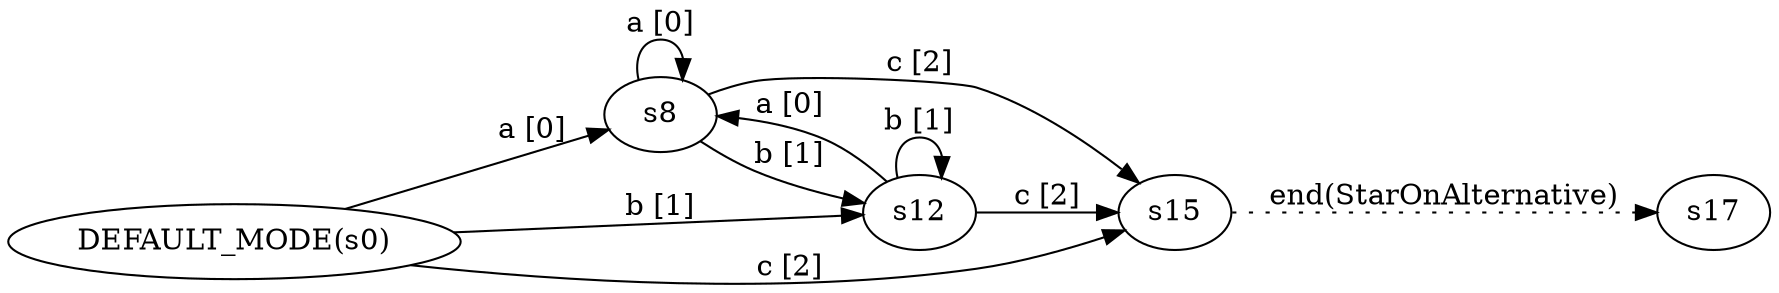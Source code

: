 digraph ATN {
  rankdir=LR;

  "DEFAULT_MODE(s0)" -> s8 [label="a [0]"]
  s8 -> s8 [label="a [0]"]
  s8 -> s12 [label="b [1]"]
  s12 -> s8 [label="a [0]"]
  s12 -> s12 [label="b [1]"]
  s12 -> s15 [label="c [2]"]
  s15 -> s17 [label="end(StarOnAlternative)", style=dotted]
  s8 -> s15 [label="c [2]"]
  "DEFAULT_MODE(s0)" -> s12 [label="b [1]"]
  "DEFAULT_MODE(s0)" -> s15 [label="c [2]"]
}